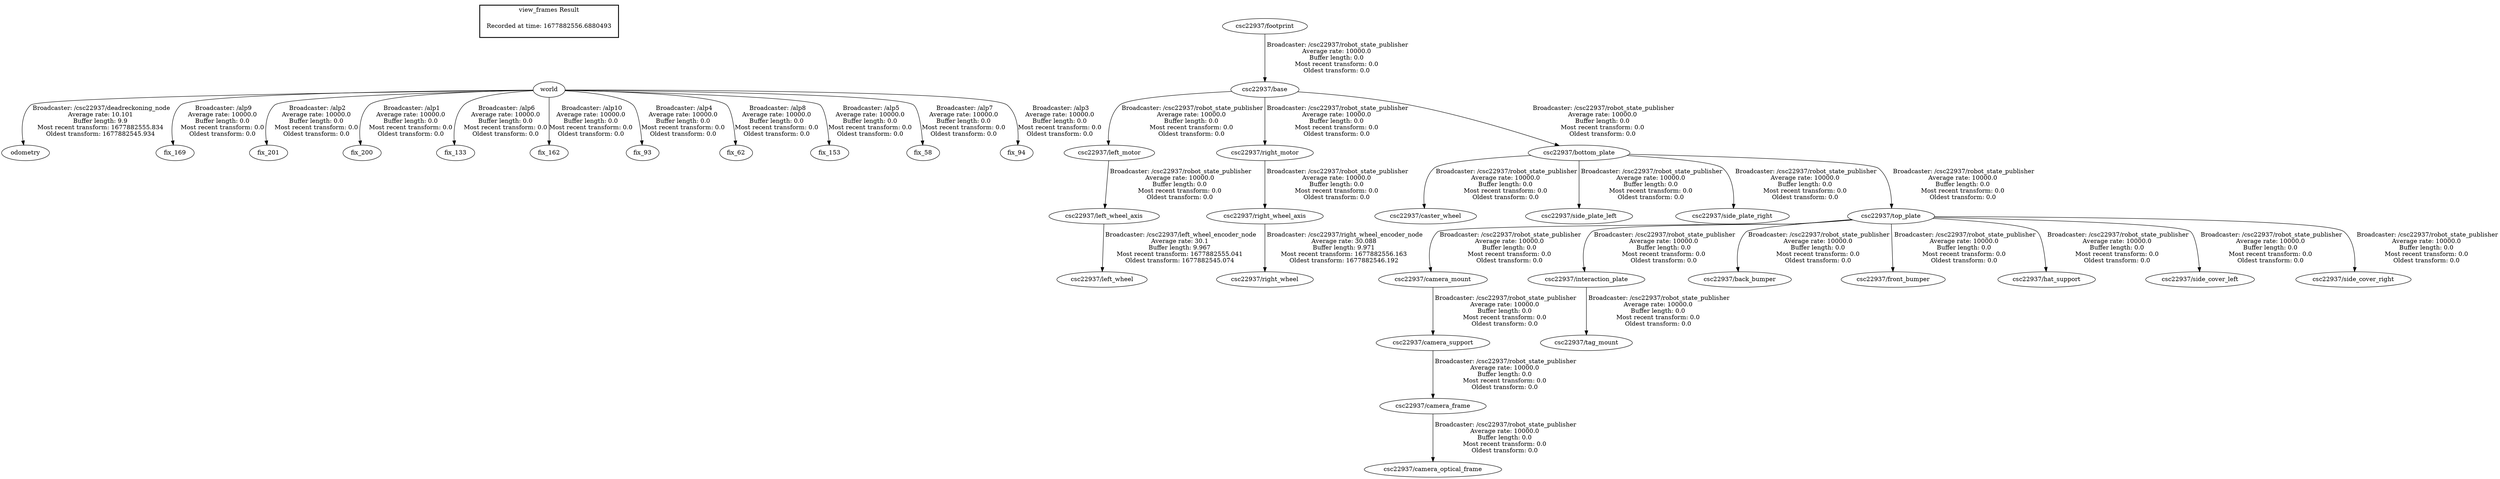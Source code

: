 digraph G {
"world" -> "odometry"[label=" Broadcaster: /csc22937/deadreckoning_node\nAverage rate: 10.101\nBuffer length: 9.9\nMost recent transform: 1677882555.834\nOldest transform: 1677882545.934\n"];
"csc22937/left_wheel_axis" -> "csc22937/left_wheel"[label=" Broadcaster: /csc22937/left_wheel_encoder_node\nAverage rate: 30.1\nBuffer length: 9.967\nMost recent transform: 1677882555.041\nOldest transform: 1677882545.074\n"];
"csc22937/left_motor" -> "csc22937/left_wheel_axis"[label=" Broadcaster: /csc22937/robot_state_publisher\nAverage rate: 10000.0\nBuffer length: 0.0\nMost recent transform: 0.0\nOldest transform: 0.0\n"];
"csc22937/right_wheel_axis" -> "csc22937/right_wheel"[label=" Broadcaster: /csc22937/right_wheel_encoder_node\nAverage rate: 30.088\nBuffer length: 9.971\nMost recent transform: 1677882556.163\nOldest transform: 1677882546.192\n"];
"csc22937/right_motor" -> "csc22937/right_wheel_axis"[label=" Broadcaster: /csc22937/robot_state_publisher\nAverage rate: 10000.0\nBuffer length: 0.0\nMost recent transform: 0.0\nOldest transform: 0.0\n"];
"csc22937/base" -> "csc22937/bottom_plate"[label=" Broadcaster: /csc22937/robot_state_publisher\nAverage rate: 10000.0\nBuffer length: 0.0\nMost recent transform: 0.0\nOldest transform: 0.0\n"];
"csc22937/footprint" -> "csc22937/base"[label=" Broadcaster: /csc22937/robot_state_publisher\nAverage rate: 10000.0\nBuffer length: 0.0\nMost recent transform: 0.0\nOldest transform: 0.0\n"];
"csc22937/base" -> "csc22937/left_motor"[label=" Broadcaster: /csc22937/robot_state_publisher\nAverage rate: 10000.0\nBuffer length: 0.0\nMost recent transform: 0.0\nOldest transform: 0.0\n"];
"csc22937/base" -> "csc22937/right_motor"[label=" Broadcaster: /csc22937/robot_state_publisher\nAverage rate: 10000.0\nBuffer length: 0.0\nMost recent transform: 0.0\nOldest transform: 0.0\n"];
"csc22937/bottom_plate" -> "csc22937/caster_wheel"[label=" Broadcaster: /csc22937/robot_state_publisher\nAverage rate: 10000.0\nBuffer length: 0.0\nMost recent transform: 0.0\nOldest transform: 0.0\n"];
"csc22937/bottom_plate" -> "csc22937/side_plate_left"[label=" Broadcaster: /csc22937/robot_state_publisher\nAverage rate: 10000.0\nBuffer length: 0.0\nMost recent transform: 0.0\nOldest transform: 0.0\n"];
"csc22937/bottom_plate" -> "csc22937/side_plate_right"[label=" Broadcaster: /csc22937/robot_state_publisher\nAverage rate: 10000.0\nBuffer length: 0.0\nMost recent transform: 0.0\nOldest transform: 0.0\n"];
"csc22937/bottom_plate" -> "csc22937/top_plate"[label=" Broadcaster: /csc22937/robot_state_publisher\nAverage rate: 10000.0\nBuffer length: 0.0\nMost recent transform: 0.0\nOldest transform: 0.0\n"];
"csc22937/camera_frame" -> "csc22937/camera_optical_frame"[label=" Broadcaster: /csc22937/robot_state_publisher\nAverage rate: 10000.0\nBuffer length: 0.0\nMost recent transform: 0.0\nOldest transform: 0.0\n"];
"csc22937/camera_support" -> "csc22937/camera_frame"[label=" Broadcaster: /csc22937/robot_state_publisher\nAverage rate: 10000.0\nBuffer length: 0.0\nMost recent transform: 0.0\nOldest transform: 0.0\n"];
"csc22937/camera_mount" -> "csc22937/camera_support"[label=" Broadcaster: /csc22937/robot_state_publisher\nAverage rate: 10000.0\nBuffer length: 0.0\nMost recent transform: 0.0\nOldest transform: 0.0\n"];
"csc22937/top_plate" -> "csc22937/camera_mount"[label=" Broadcaster: /csc22937/robot_state_publisher\nAverage rate: 10000.0\nBuffer length: 0.0\nMost recent transform: 0.0\nOldest transform: 0.0\n"];
"csc22937/interaction_plate" -> "csc22937/tag_mount"[label=" Broadcaster: /csc22937/robot_state_publisher\nAverage rate: 10000.0\nBuffer length: 0.0\nMost recent transform: 0.0\nOldest transform: 0.0\n"];
"csc22937/top_plate" -> "csc22937/interaction_plate"[label=" Broadcaster: /csc22937/robot_state_publisher\nAverage rate: 10000.0\nBuffer length: 0.0\nMost recent transform: 0.0\nOldest transform: 0.0\n"];
"csc22937/top_plate" -> "csc22937/back_bumper"[label=" Broadcaster: /csc22937/robot_state_publisher\nAverage rate: 10000.0\nBuffer length: 0.0\nMost recent transform: 0.0\nOldest transform: 0.0\n"];
"csc22937/top_plate" -> "csc22937/front_bumper"[label=" Broadcaster: /csc22937/robot_state_publisher\nAverage rate: 10000.0\nBuffer length: 0.0\nMost recent transform: 0.0\nOldest transform: 0.0\n"];
"csc22937/top_plate" -> "csc22937/hat_support"[label=" Broadcaster: /csc22937/robot_state_publisher\nAverage rate: 10000.0\nBuffer length: 0.0\nMost recent transform: 0.0\nOldest transform: 0.0\n"];
"csc22937/top_plate" -> "csc22937/side_cover_left"[label=" Broadcaster: /csc22937/robot_state_publisher\nAverage rate: 10000.0\nBuffer length: 0.0\nMost recent transform: 0.0\nOldest transform: 0.0\n"];
"csc22937/top_plate" -> "csc22937/side_cover_right"[label=" Broadcaster: /csc22937/robot_state_publisher\nAverage rate: 10000.0\nBuffer length: 0.0\nMost recent transform: 0.0\nOldest transform: 0.0\n"];
"world" -> "fix_169"[label=" Broadcaster: /alp9\nAverage rate: 10000.0\nBuffer length: 0.0\nMost recent transform: 0.0\nOldest transform: 0.0\n"];
"world" -> "fix_201"[label=" Broadcaster: /alp2\nAverage rate: 10000.0\nBuffer length: 0.0\nMost recent transform: 0.0\nOldest transform: 0.0\n"];
"world" -> "fix_200"[label=" Broadcaster: /alp1\nAverage rate: 10000.0\nBuffer length: 0.0\nMost recent transform: 0.0\nOldest transform: 0.0\n"];
"world" -> "fix_133"[label=" Broadcaster: /alp6\nAverage rate: 10000.0\nBuffer length: 0.0\nMost recent transform: 0.0\nOldest transform: 0.0\n"];
"world" -> "fix_162"[label=" Broadcaster: /alp10\nAverage rate: 10000.0\nBuffer length: 0.0\nMost recent transform: 0.0\nOldest transform: 0.0\n"];
"world" -> "fix_93"[label=" Broadcaster: /alp4\nAverage rate: 10000.0\nBuffer length: 0.0\nMost recent transform: 0.0\nOldest transform: 0.0\n"];
"world" -> "fix_62"[label=" Broadcaster: /alp8\nAverage rate: 10000.0\nBuffer length: 0.0\nMost recent transform: 0.0\nOldest transform: 0.0\n"];
"world" -> "fix_153"[label=" Broadcaster: /alp5\nAverage rate: 10000.0\nBuffer length: 0.0\nMost recent transform: 0.0\nOldest transform: 0.0\n"];
"world" -> "fix_58"[label=" Broadcaster: /alp7\nAverage rate: 10000.0\nBuffer length: 0.0\nMost recent transform: 0.0\nOldest transform: 0.0\n"];
"world" -> "fix_94"[label=" Broadcaster: /alp3\nAverage rate: 10000.0\nBuffer length: 0.0\nMost recent transform: 0.0\nOldest transform: 0.0\n"];
edge [style=invis];
 subgraph cluster_legend { style=bold; color=black; label ="view_frames Result";
"Recorded at time: 1677882556.6880493"[ shape=plaintext ] ;
}->"world";
}